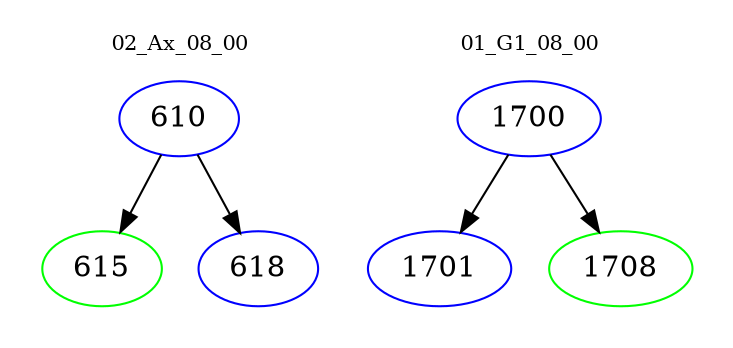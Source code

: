 digraph{
subgraph cluster_0 {
color = white
label = "02_Ax_08_00";
fontsize=10;
T0_610 [label="610", color="blue"]
T0_610 -> T0_615 [color="black"]
T0_615 [label="615", color="green"]
T0_610 -> T0_618 [color="black"]
T0_618 [label="618", color="blue"]
}
subgraph cluster_1 {
color = white
label = "01_G1_08_00";
fontsize=10;
T1_1700 [label="1700", color="blue"]
T1_1700 -> T1_1701 [color="black"]
T1_1701 [label="1701", color="blue"]
T1_1700 -> T1_1708 [color="black"]
T1_1708 [label="1708", color="green"]
}
}
